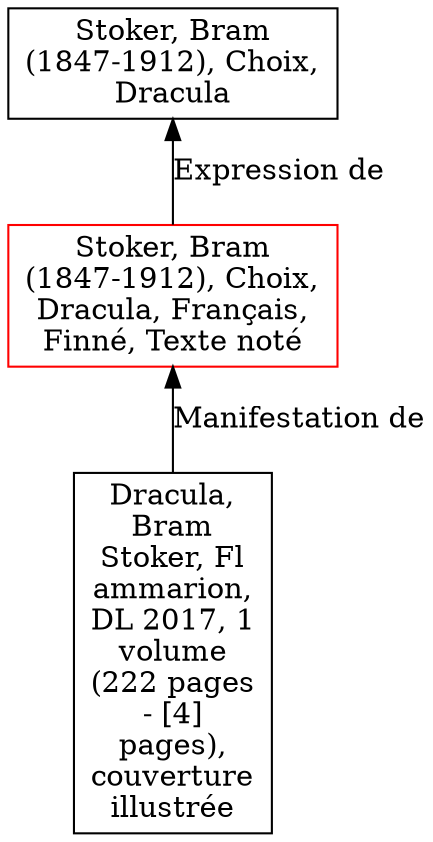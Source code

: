 // Notice UMLRM0047
digraph UMLRM0047 {
	node [align=left shape=rect]
	size="20,20"
	rankdir=BT
	UMLRM0047 [label="Stoker, Bram
(1847-1912), Choix,
Dracula, Français,
Finné, Texte noté" color=red]
	UMLRM0037 [label="Stoker, Bram
(1847-1912), Choix,
Dracula"]
	UMLRM0047 -> UMLRM0037 [label="Expression de"]
	UMLRM0048 [label="Dracula,
Bram
Stoker, Fl
ammarion,
DL 2017, 1
volume
(222 pages
- [4]
pages),
couverture
illustrée"]
	UMLRM0048 -> UMLRM0047 [label="Manifestation de"]
}
